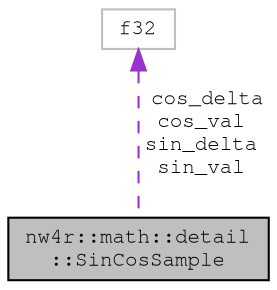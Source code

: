 digraph "nw4r::math::detail::SinCosSample"
{
 // LATEX_PDF_SIZE
  edge [fontname="FreeMono",fontsize="10",labelfontname="FreeMono",labelfontsize="10"];
  node [fontname="FreeMono",fontsize="10",shape=record];
  Node1 [label="nw4r::math::detail\l::SinCosSample",height=0.2,width=0.4,color="black", fillcolor="grey75", style="filled", fontcolor="black",tooltip=" "];
  Node2 -> Node1 [dir="back",color="darkorchid3",fontsize="10",style="dashed",label=" cos_delta\ncos_val\nsin_delta\nsin_val" ,fontname="FreeMono"];
  Node2 [label="f32",height=0.2,width=0.4,color="grey75", fillcolor="white", style="filled",tooltip=" "];
}

